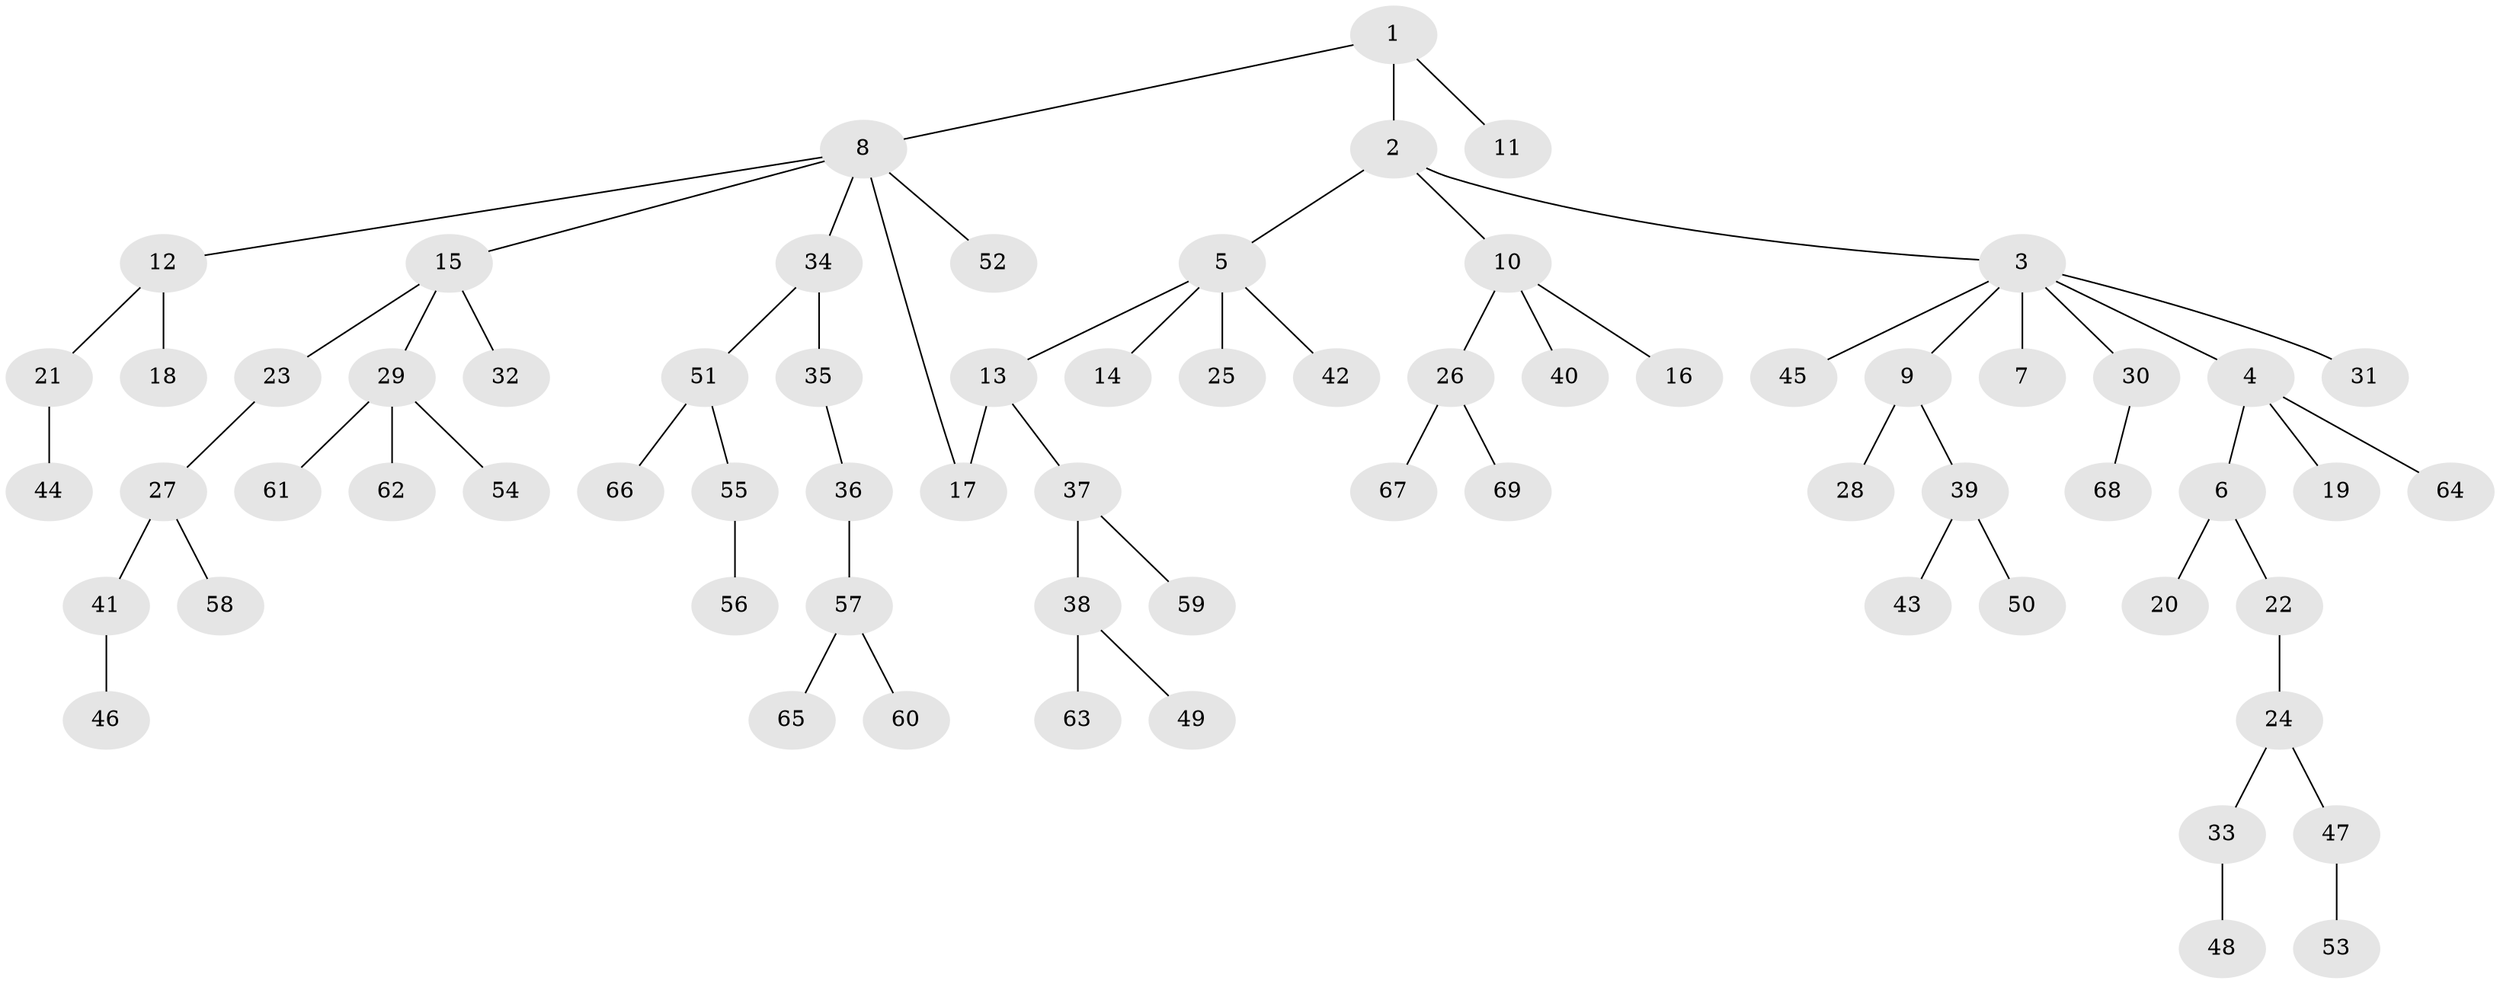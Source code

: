 // original degree distribution, {4: 0.12244897959183673, 8: 0.01020408163265306, 5: 0.02040816326530612, 6: 0.02040816326530612, 1: 0.5408163265306123, 3: 0.09183673469387756, 2: 0.19387755102040816}
// Generated by graph-tools (version 1.1) at 2025/48/03/04/25 22:48:59]
// undirected, 69 vertices, 69 edges
graph export_dot {
  node [color=gray90,style=filled];
  1;
  2;
  3;
  4;
  5;
  6;
  7;
  8;
  9;
  10;
  11;
  12;
  13;
  14;
  15;
  16;
  17;
  18;
  19;
  20;
  21;
  22;
  23;
  24;
  25;
  26;
  27;
  28;
  29;
  30;
  31;
  32;
  33;
  34;
  35;
  36;
  37;
  38;
  39;
  40;
  41;
  42;
  43;
  44;
  45;
  46;
  47;
  48;
  49;
  50;
  51;
  52;
  53;
  54;
  55;
  56;
  57;
  58;
  59;
  60;
  61;
  62;
  63;
  64;
  65;
  66;
  67;
  68;
  69;
  1 -- 2 [weight=1.0];
  1 -- 8 [weight=1.0];
  1 -- 11 [weight=1.0];
  2 -- 3 [weight=1.0];
  2 -- 5 [weight=1.0];
  2 -- 10 [weight=1.0];
  3 -- 4 [weight=1.0];
  3 -- 7 [weight=1.0];
  3 -- 9 [weight=1.0];
  3 -- 30 [weight=1.0];
  3 -- 31 [weight=1.0];
  3 -- 45 [weight=1.0];
  4 -- 6 [weight=1.0];
  4 -- 19 [weight=1.0];
  4 -- 64 [weight=1.0];
  5 -- 13 [weight=1.0];
  5 -- 14 [weight=1.0];
  5 -- 25 [weight=1.0];
  5 -- 42 [weight=1.0];
  6 -- 20 [weight=1.0];
  6 -- 22 [weight=1.0];
  8 -- 12 [weight=1.0];
  8 -- 15 [weight=1.0];
  8 -- 17 [weight=1.0];
  8 -- 34 [weight=1.0];
  8 -- 52 [weight=1.0];
  9 -- 28 [weight=1.0];
  9 -- 39 [weight=1.0];
  10 -- 16 [weight=1.0];
  10 -- 26 [weight=1.0];
  10 -- 40 [weight=1.0];
  12 -- 18 [weight=1.0];
  12 -- 21 [weight=1.0];
  13 -- 17 [weight=1.0];
  13 -- 37 [weight=1.0];
  15 -- 23 [weight=1.0];
  15 -- 29 [weight=1.0];
  15 -- 32 [weight=1.0];
  21 -- 44 [weight=1.0];
  22 -- 24 [weight=1.0];
  23 -- 27 [weight=1.0];
  24 -- 33 [weight=1.0];
  24 -- 47 [weight=1.0];
  26 -- 67 [weight=1.0];
  26 -- 69 [weight=1.0];
  27 -- 41 [weight=1.0];
  27 -- 58 [weight=1.0];
  29 -- 54 [weight=1.0];
  29 -- 61 [weight=1.0];
  29 -- 62 [weight=1.0];
  30 -- 68 [weight=1.0];
  33 -- 48 [weight=1.0];
  34 -- 35 [weight=1.0];
  34 -- 51 [weight=1.0];
  35 -- 36 [weight=1.0];
  36 -- 57 [weight=1.0];
  37 -- 38 [weight=1.0];
  37 -- 59 [weight=1.0];
  38 -- 49 [weight=1.0];
  38 -- 63 [weight=1.0];
  39 -- 43 [weight=1.0];
  39 -- 50 [weight=1.0];
  41 -- 46 [weight=1.0];
  47 -- 53 [weight=1.0];
  51 -- 55 [weight=1.0];
  51 -- 66 [weight=1.0];
  55 -- 56 [weight=1.0];
  57 -- 60 [weight=1.0];
  57 -- 65 [weight=1.0];
}
